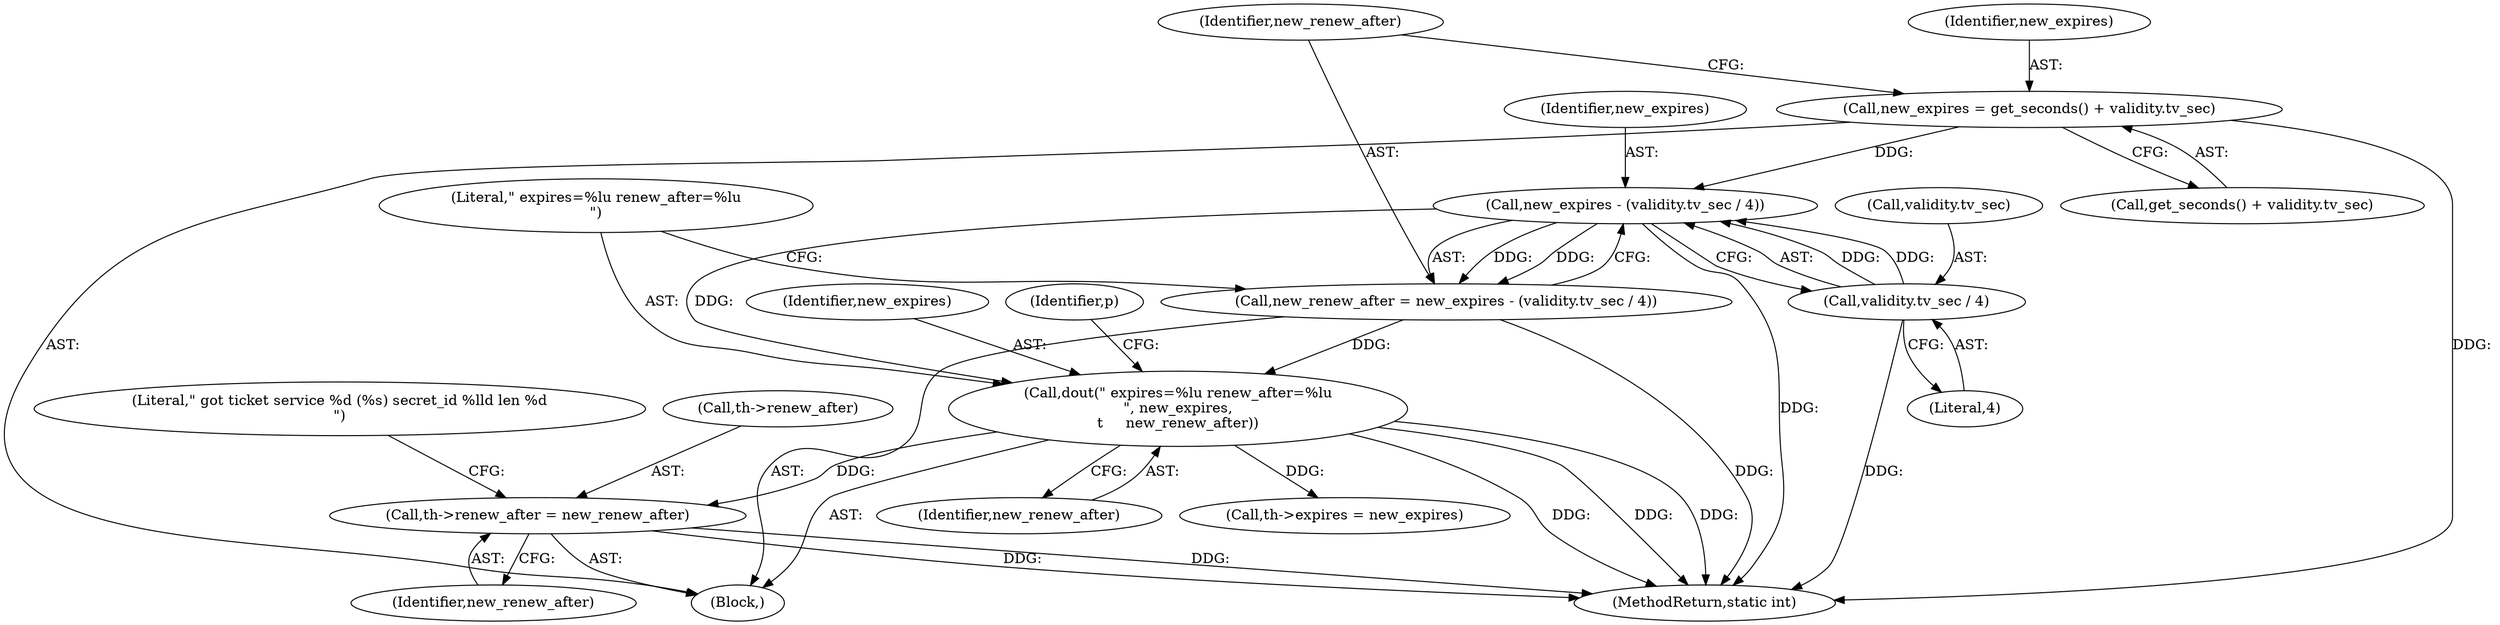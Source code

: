 digraph "0_linux_c27a3e4d667fdcad3db7b104f75659478e0c68d8_2@pointer" {
"1000396" [label="(Call,th->renew_after = new_renew_after)"];
"1000264" [label="(Call,dout(\" expires=%lu renew_after=%lu\n\", new_expires,\n\t     new_renew_after))"];
"1000257" [label="(Call,new_expires - (validity.tv_sec / 4))"];
"1000248" [label="(Call,new_expires = get_seconds() + validity.tv_sec)"];
"1000259" [label="(Call,validity.tv_sec / 4)"];
"1000255" [label="(Call,new_renew_after = new_expires - (validity.tv_sec / 4))"];
"1000249" [label="(Identifier,new_expires)"];
"1000265" [label="(Literal,\" expires=%lu renew_after=%lu\n\")"];
"1000391" [label="(Call,th->expires = new_expires)"];
"1000267" [label="(Identifier,new_renew_after)"];
"1000264" [label="(Call,dout(\" expires=%lu renew_after=%lu\n\", new_expires,\n\t     new_renew_after))"];
"1000402" [label="(Literal,\" got ticket service %d (%s) secret_id %lld len %d\n\")"];
"1000266" [label="(Identifier,new_expires)"];
"1000256" [label="(Identifier,new_renew_after)"];
"1000258" [label="(Identifier,new_expires)"];
"1000396" [label="(Call,th->renew_after = new_renew_after)"];
"1000255" [label="(Call,new_renew_after = new_expires - (validity.tv_sec / 4))"];
"1000260" [label="(Call,validity.tv_sec)"];
"1000257" [label="(Call,new_expires - (validity.tv_sec / 4))"];
"1000434" [label="(MethodReturn,static int)"];
"1000263" [label="(Literal,4)"];
"1000112" [label="(Block,)"];
"1000269" [label="(Identifier,p)"];
"1000400" [label="(Identifier,new_renew_after)"];
"1000259" [label="(Call,validity.tv_sec / 4)"];
"1000397" [label="(Call,th->renew_after)"];
"1000250" [label="(Call,get_seconds() + validity.tv_sec)"];
"1000248" [label="(Call,new_expires = get_seconds() + validity.tv_sec)"];
"1000396" -> "1000112"  [label="AST: "];
"1000396" -> "1000400"  [label="CFG: "];
"1000397" -> "1000396"  [label="AST: "];
"1000400" -> "1000396"  [label="AST: "];
"1000402" -> "1000396"  [label="CFG: "];
"1000396" -> "1000434"  [label="DDG: "];
"1000396" -> "1000434"  [label="DDG: "];
"1000264" -> "1000396"  [label="DDG: "];
"1000264" -> "1000112"  [label="AST: "];
"1000264" -> "1000267"  [label="CFG: "];
"1000265" -> "1000264"  [label="AST: "];
"1000266" -> "1000264"  [label="AST: "];
"1000267" -> "1000264"  [label="AST: "];
"1000269" -> "1000264"  [label="CFG: "];
"1000264" -> "1000434"  [label="DDG: "];
"1000264" -> "1000434"  [label="DDG: "];
"1000264" -> "1000434"  [label="DDG: "];
"1000257" -> "1000264"  [label="DDG: "];
"1000255" -> "1000264"  [label="DDG: "];
"1000264" -> "1000391"  [label="DDG: "];
"1000257" -> "1000255"  [label="AST: "];
"1000257" -> "1000259"  [label="CFG: "];
"1000258" -> "1000257"  [label="AST: "];
"1000259" -> "1000257"  [label="AST: "];
"1000255" -> "1000257"  [label="CFG: "];
"1000257" -> "1000434"  [label="DDG: "];
"1000257" -> "1000255"  [label="DDG: "];
"1000257" -> "1000255"  [label="DDG: "];
"1000248" -> "1000257"  [label="DDG: "];
"1000259" -> "1000257"  [label="DDG: "];
"1000259" -> "1000257"  [label="DDG: "];
"1000248" -> "1000112"  [label="AST: "];
"1000248" -> "1000250"  [label="CFG: "];
"1000249" -> "1000248"  [label="AST: "];
"1000250" -> "1000248"  [label="AST: "];
"1000256" -> "1000248"  [label="CFG: "];
"1000248" -> "1000434"  [label="DDG: "];
"1000259" -> "1000263"  [label="CFG: "];
"1000260" -> "1000259"  [label="AST: "];
"1000263" -> "1000259"  [label="AST: "];
"1000259" -> "1000434"  [label="DDG: "];
"1000255" -> "1000112"  [label="AST: "];
"1000256" -> "1000255"  [label="AST: "];
"1000265" -> "1000255"  [label="CFG: "];
"1000255" -> "1000434"  [label="DDG: "];
}
